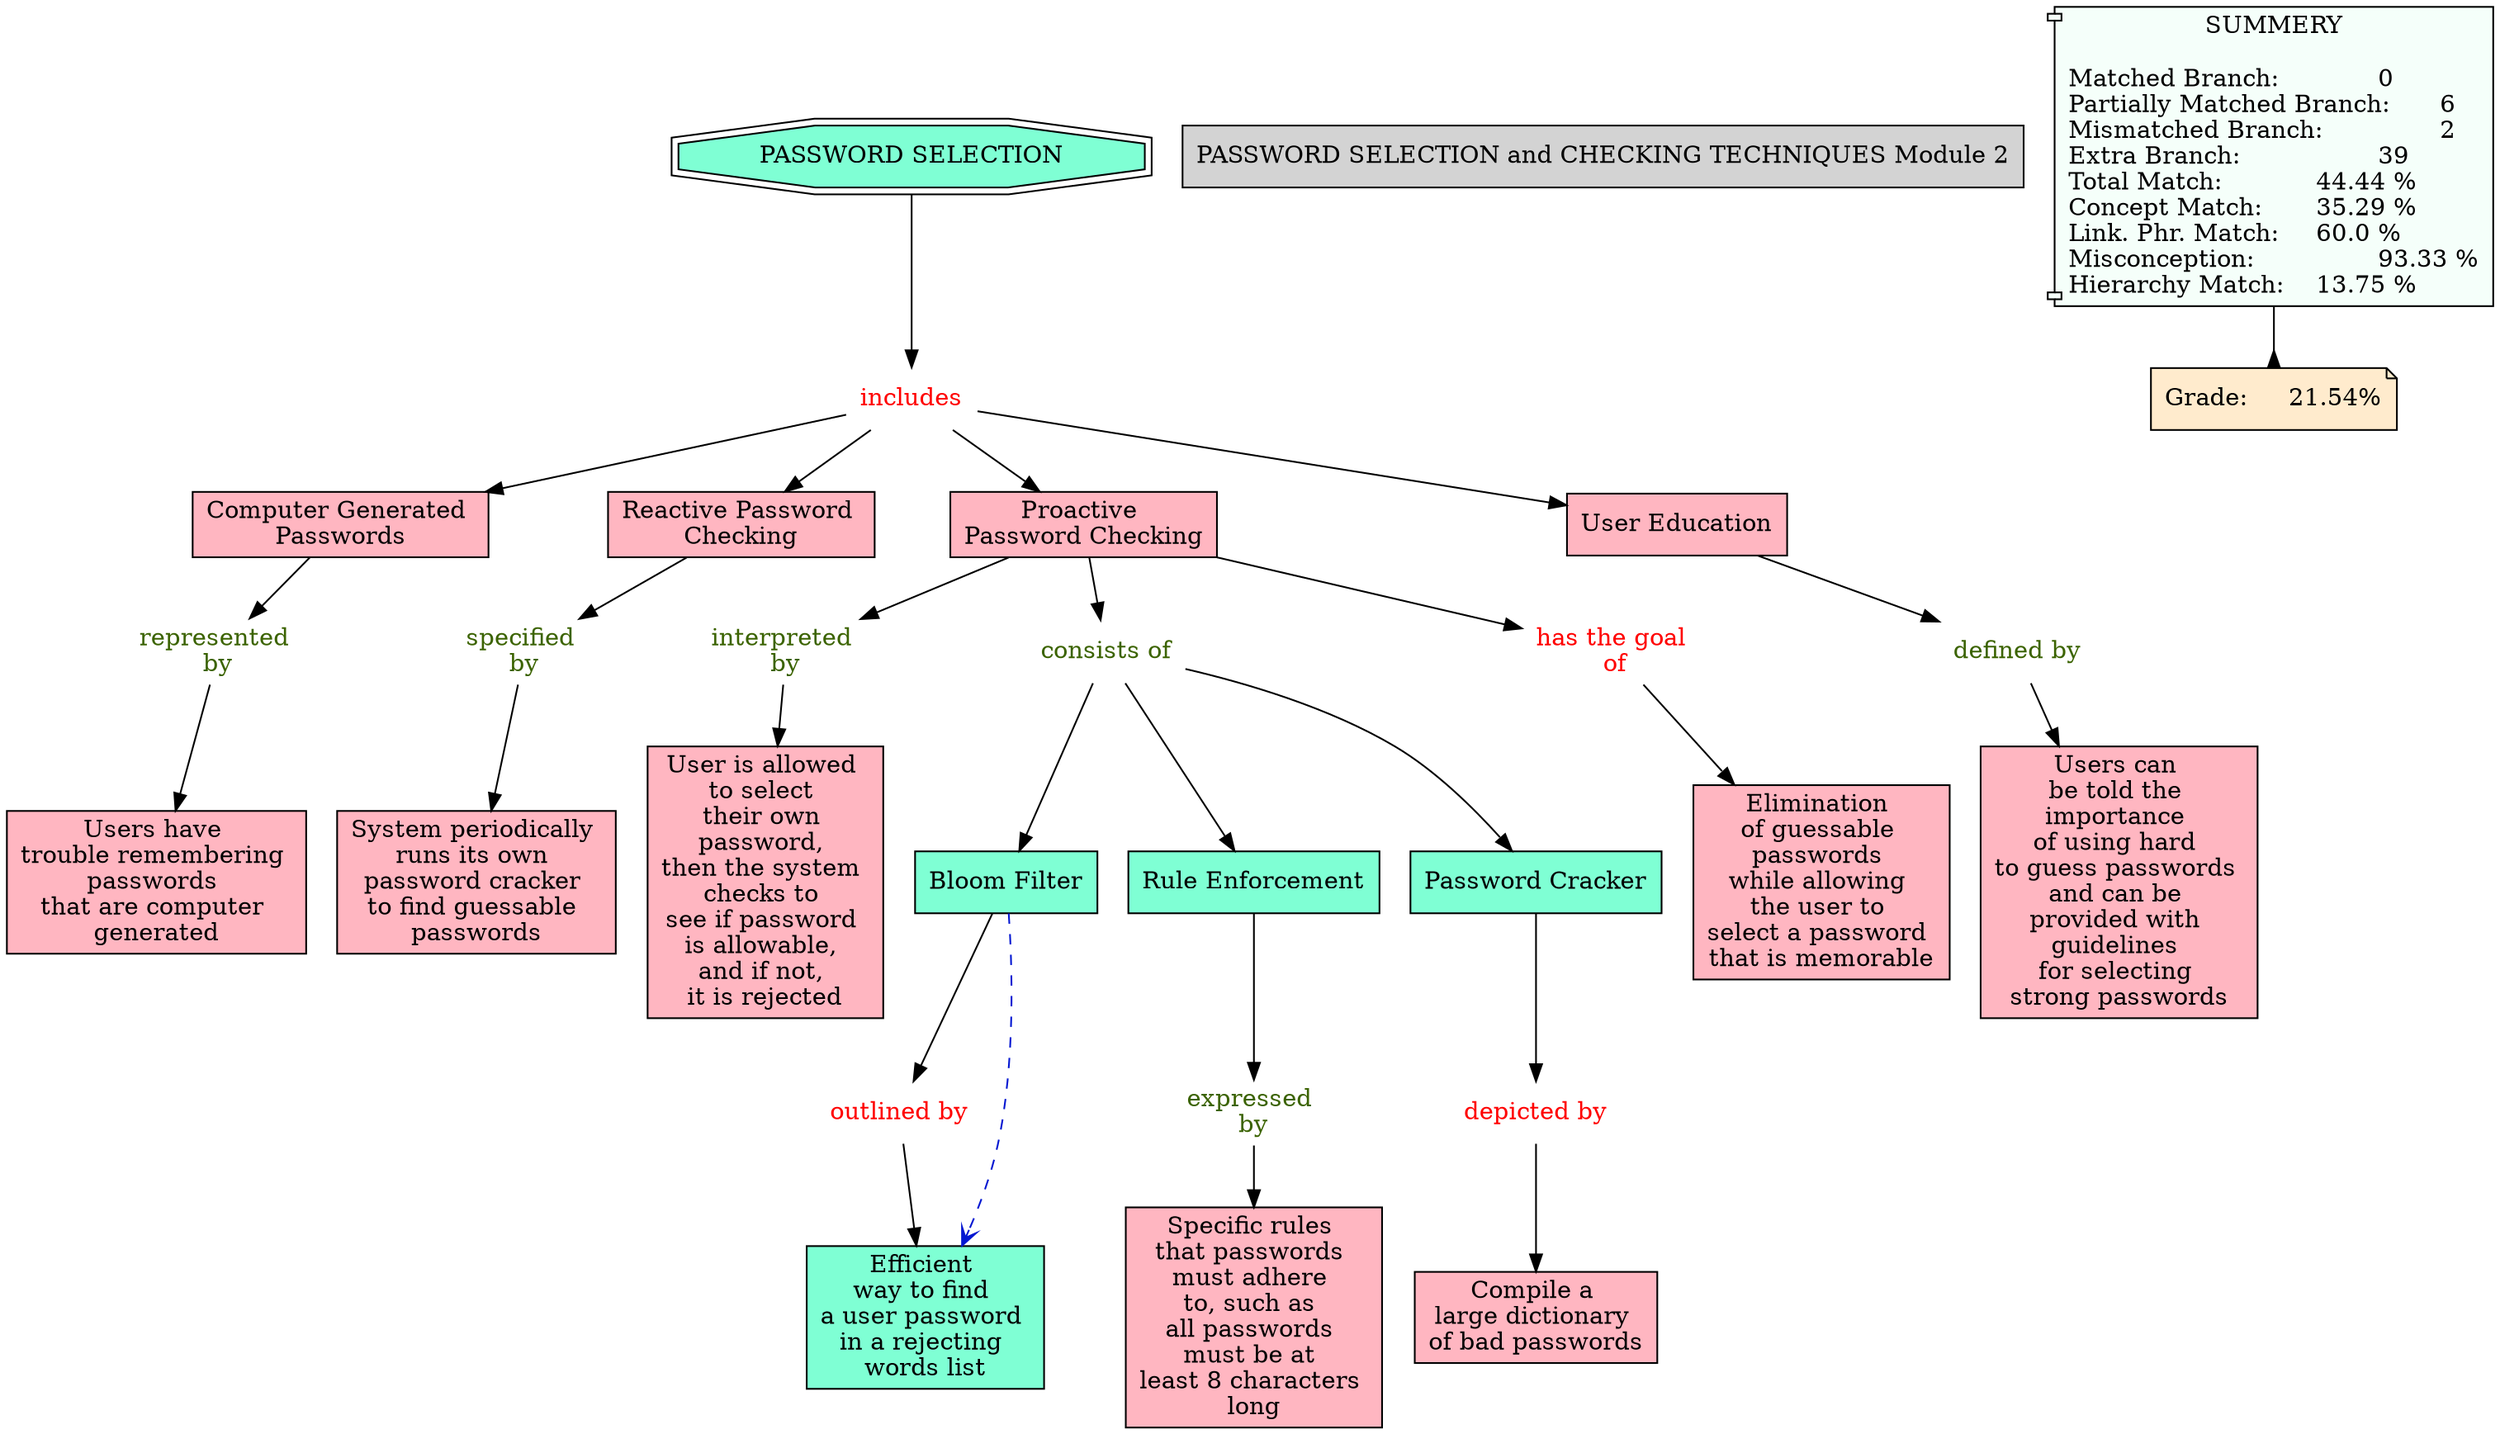 // The Round Table
digraph {
	"1S40JXNYD-11V6WHJ-1PH2" [label="Computer Generated Passwords" Gsplines=true shape=rect style=filled]
	"1S3ZSPM45-J5NDVJ-14H0" [label="PASSWORD SELECTION and CHECKING TECHNIQUES Module 2" Gsplines=true shape=rect style=filled]
	"1S40JXYYB-29VMCGY-1PHT" [label="Users can be told the importance of using hard to guess passwords and can be provided with guidelines for selecting strong passwords" Gsplines=true shape=rect style=filled]
	"1S40K5DT8-172JDKK-1PTR" [label="interpreted 
by" Gsplines=true fontcolor="#3B6300" shape=none]
	"1S40K4SJ0-B848B1-1PSC" [label="User is allowed 
to select 
their own 
password, 
then the system 
checks to 
see if password 
is allowable, 
and if not, 
it is rejected
" Gsplines=true fillcolor="#FFB6C1" shape=rect style=filled]
	"1S40K5DT8-172JDKK-1PTR" -> "1S40K4SJ0-B848B1-1PSC" [constraint=true]
	"1S40K58N7-13M50JH-1PT5" [label="represented 
by" Gsplines=true fontcolor="#3B6300" shape=none]
	"1S40K15DY-2HWFPJ-1PLF" [label="Users have 
trouble remembering 
passwords 
that are computer 
generated" Gsplines=true fillcolor="#FFB6C1" shape=rect style=filled]
	"1S40K58N7-13M50JH-1PT5" -> "1S40K15DY-2HWFPJ-1PLF" [constraint=true]
	"1S40K7QPV-2222P8G-1PZD" [label="Bloom Filter
" Gsplines=true fillcolor=aquamarine shape=rect style=filled]
	"1S40KNJCK-NGR52T-1QT3" [label="outlined by
" Gsplines=true fontcolor=red shape=none]
	"1S40K7QPV-2222P8G-1PZD" -> "1S40KNJCK-NGR52T-1QT3" [constraint=true]
	"1S40JXQ4K-1SKC9PQ-1PH6" [label="Reactive Password 
Checking" Gsplines=true fillcolor="#FFB6C1" shape=rect style=filled]
	"1S40K5BPX-R0RNL3-1PTG" [label="specified 
by" Gsplines=true fontcolor="#3B6300" shape=none]
	"1S40JXQ4K-1SKC9PQ-1PH6" -> "1S40K5BPX-R0RNL3-1PTG" [constraint=true]
	"1S40JXYYC-26N1NVC-1PHX" [label="defined by
" Gsplines=true fontcolor="#3B6300" shape=none]
	"1S40JXYYB-29VMCGY-1PHT" [label="Users can 
be told the 
importance 
of using hard 
to guess passwords 
and can be 
provided with 
guidelines 
for selecting 
strong passwords
" Gsplines=true fillcolor="#FFB6C1" shape=rect style=filled]
	"1S40JXYYC-26N1NVC-1PHX" -> "1S40JXYYB-29VMCGY-1PHT" [constraint=true]
	"1S40JXRHC-24FN0NH-1PHB" [label="Proactive 
Password Checking
" Gsplines=true fillcolor="#FFB6C1" shape=rect style=filled]
	"1S40K75L8-VT5MJ6-1PXP" [label="consists of
" Gsplines=true fontcolor="#3B6300" shape=none]
	"1S40JXRHC-24FN0NH-1PHB" -> "1S40K75L8-VT5MJ6-1PXP" [constraint=true]
	"1S40K75L8-VT5MJ6-1PXP" [label="consists of
" Gsplines=true fontcolor="#3B6300" shape=none]
	"1S40K75L8-2WWM8N-1PXL" [label="Rule Enforcement
" Gsplines=true fillcolor=aquamarine shape=rect style=filled]
	"1S40K75L8-VT5MJ6-1PXP" -> "1S40K75L8-2WWM8N-1PXL" [constraint=true]
	"1S40KNDT3-NPJKBP-1QST" [label="depicted by
" Gsplines=true fontcolor=red shape=none]
	"1S40KMP0H-13MPNN-1QQY" [label="Compile a 
large dictionary 
of bad passwords
" Gsplines=true fillcolor="#FFB6C1" shape=rect style=filled]
	"1S40KNDT3-NPJKBP-1QST" -> "1S40KMP0H-13MPNN-1QQY" [constraint=true]
	"1S40JXRHC-24FN0NH-1PHB" [label="Proactive 
Password Checking
" Gsplines=true fillcolor="#FFB6C1" shape=rect style=filled]
	"1S40K5DT8-172JDKK-1PTR" [label="interpreted 
by" Gsplines=true fontcolor="#3B6300" shape=none]
	"1S40JXRHC-24FN0NH-1PHB" -> "1S40K5DT8-172JDKK-1PTR" [constraint=true]
	"1S40KN9RD-QTNWB2-1QSJ" [label="expressed 
by" Gsplines=true fontcolor="#3B6300" shape=none]
	"1S40KMK7B-23B4TKN-1QQ4" [label="Specific rules 
that passwords 
must adhere 
to, such as 
all passwords 
must be at 
least 8 characters 
long" Gsplines=true fillcolor="#FFB6C1" shape=rect style=filled]
	"1S40KN9RD-QTNWB2-1QSJ" -> "1S40KMK7B-23B4TKN-1QQ4" [constraint=true]
	"1S40K75L8-VT5MJ6-1PXP" [label="consists of
" Gsplines=true fontcolor="#3B6300" shape=none]
	"1S40K7MLB-LSLW2H-1PYX" [label="Password Cracker
" Gsplines=true fillcolor=aquamarine shape=rect style=filled]
	"1S40K75L8-VT5MJ6-1PXP" -> "1S40K7MLB-LSLW2H-1PYX" [constraint=true]
	"1S40JXRHC-24FN0NH-1PHB" [label="Proactive 
Password Checking
" Gsplines=true fillcolor="#FFB6C1" shape=rect style=filled]
	"1S40KGH2D-4B80RD-1QGP" [label="has the goal 
of" Gsplines=true fontcolor=red shape=none]
	"1S40JXRHC-24FN0NH-1PHB" -> "1S40KGH2D-4B80RD-1QGP" [constraint=true]
	"1S40K3GPR-1452HVG-1PQ5" [label="PASSWORD SELECTION
" Gsplines=true fillcolor=aquamarine shape=doubleoctagon style=filled]
	"1S40K5TBL-23XSKX5-1PV7" [label=includes Gsplines=true fontcolor=red shape=none]
	"1S40K3GPR-1452HVG-1PQ5" -> "1S40K5TBL-23XSKX5-1PV7" [constraint=true]
	"1S40K75L8-VT5MJ6-1PXP" [label="consists of
" Gsplines=true fontcolor="#3B6300" shape=none]
	"1S40K7QPV-2222P8G-1PZD" [label="Bloom Filter
" Gsplines=true fillcolor=aquamarine shape=rect style=filled]
	"1S40K75L8-VT5MJ6-1PXP" -> "1S40K7QPV-2222P8G-1PZD" [constraint=true]
	"1S40K5TBL-23XSKX5-1PV7" [label=includes Gsplines=true fontcolor=red shape=none]
	"1S40JXRHC-24FN0NH-1PHB" [label="Proactive 
Password Checking
" Gsplines=true fillcolor="#FFB6C1" shape=rect style=filled]
	"1S40K5TBL-23XSKX5-1PV7" -> "1S40JXRHC-24FN0NH-1PHB" [constraint=true]
	"1S40K5BPX-R0RNL3-1PTG" [label="specified 
by" Gsplines=true fontcolor="#3B6300" shape=none]
	"1S40K4NS4-239KZQC-1PRK" [label="System periodically 
runs its own 
password cracker 
to find guessable 
passwords" Gsplines=true fillcolor="#FFB6C1" shape=rect style=filled]
	"1S40K5BPX-R0RNL3-1PTG" -> "1S40K4NS4-239KZQC-1PRK" [constraint=true]
	"1S40K5TBL-23XSKX5-1PV7" [label=includes Gsplines=true fontcolor=red shape=none]
	"1S40JX34X-15L7CVG-1PGB" [label="User Education
" Gsplines=true fillcolor="#FFB6C1" shape=rect style=filled]
	"1S40K5TBL-23XSKX5-1PV7" -> "1S40JX34X-15L7CVG-1PGB" [constraint=true]
	"1S40K5TBL-23XSKX5-1PV7" [label=includes Gsplines=true fontcolor=red shape=none]
	"1S40JXQ4K-1SKC9PQ-1PH6" [label="Reactive Password 
Checking" Gsplines=true fillcolor="#FFB6C1" shape=rect style=filled]
	"1S40K5TBL-23XSKX5-1PV7" -> "1S40JXQ4K-1SKC9PQ-1PH6" [constraint=true]
	"1S40KNJCK-NGR52T-1QT3" [label="outlined by
" Gsplines=true fontcolor=red shape=none]
	"1S40KMRYB-1XRXPS2-1QRR" [label="Efficient 
way to find 
a user password 
in a rejecting 
words list
" Gsplines=true fillcolor=aquamarine shape=rect style=filled]
	"1S40KNJCK-NGR52T-1QT3" -> "1S40KMRYB-1XRXPS2-1QRR" [constraint=true]
	"1S40K7MLB-LSLW2H-1PYX" [label="Password Cracker
" Gsplines=true fillcolor=aquamarine shape=rect style=filled]
	"1S40KNDT3-NPJKBP-1QST" [label="depicted by
" Gsplines=true fontcolor=red shape=none]
	"1S40K7MLB-LSLW2H-1PYX" -> "1S40KNDT3-NPJKBP-1QST" [constraint=true]
	"1S40K5TBL-23XSKX5-1PV7" [label=includes Gsplines=true fontcolor=red shape=none]
	"1S40JXNYD-11V6WHJ-1PH2" [label="Computer Generated 
Passwords" Gsplines=true fillcolor="#FFB6C1" shape=rect style=filled]
	"1S40K5TBL-23XSKX5-1PV7" -> "1S40JXNYD-11V6WHJ-1PH2" [constraint=true]
	"1S40KGH2D-4B80RD-1QGP" [label="has the goal 
of" Gsplines=true fontcolor=red shape=none]
	"1S40KGH2C-194SPYL-1QGL" [label="Elimination 
of guessable 
passwords 
while allowing 
the user to 
select a password 
that is memorable
" Gsplines=true fillcolor="#FFB6C1" shape=rect style=filled]
	"1S40KGH2D-4B80RD-1QGP" -> "1S40KGH2C-194SPYL-1QGL" [constraint=true]
	"1S40JX34X-15L7CVG-1PGB" [label="User Education
" Gsplines=true fillcolor="#FFB6C1" shape=rect style=filled]
	"1S40JXYYC-26N1NVC-1PHX" [label="defined by
" Gsplines=true fontcolor="#3B6300" shape=none]
	"1S40JX34X-15L7CVG-1PGB" -> "1S40JXYYC-26N1NVC-1PHX" [constraint=true]
	"1S40K75L8-2WWM8N-1PXL" [label="Rule Enforcement
" Gsplines=true fillcolor=aquamarine shape=rect style=filled]
	"1S40KN9RD-QTNWB2-1QSJ" [label="expressed 
by" Gsplines=true fontcolor="#3B6300" shape=none]
	"1S40K75L8-2WWM8N-1PXL" -> "1S40KN9RD-QTNWB2-1QSJ" [constraint=true]
	"1S40JXNYD-11V6WHJ-1PH2" [label="Computer Generated 
Passwords" Gsplines=true fillcolor="#FFB6C1" shape=rect style=filled]
	"1S40K58N7-13M50JH-1PT5" [label="represented 
by" Gsplines=true fontcolor="#3B6300" shape=none]
	"1S40JXNYD-11V6WHJ-1PH2" -> "1S40K58N7-13M50JH-1PT5" [constraint=true]
	Stat [label="SUMMERY

Matched Branch:		0\lPartially Matched Branch:	6\lMismatched Branch:		2\lExtra Branch:			39\lTotal Match:		44.44 %\lConcept Match:	35.29 %\lLink. Phr. Match:	60.0 %\lMisconception:		93.33 %\lHierarchy Match:	13.75 %\l" Gsplines=true fillcolor="#F5FFFA" shape=component style=filled]
	Grade [label="Grade:	21.54%" Gsplines=true fillcolor="#FFEBCD" shape=note style=filled]
	Stat -> Grade [arrowhead=inv color=black constraint=true]
	"1S40K7QPV-2222P8G-1PZD" -> "1S40KMRYB-1XRXPS2-1QRR" [arrowhead=open color="#0316D1" constraint=true style=dashed]
}
